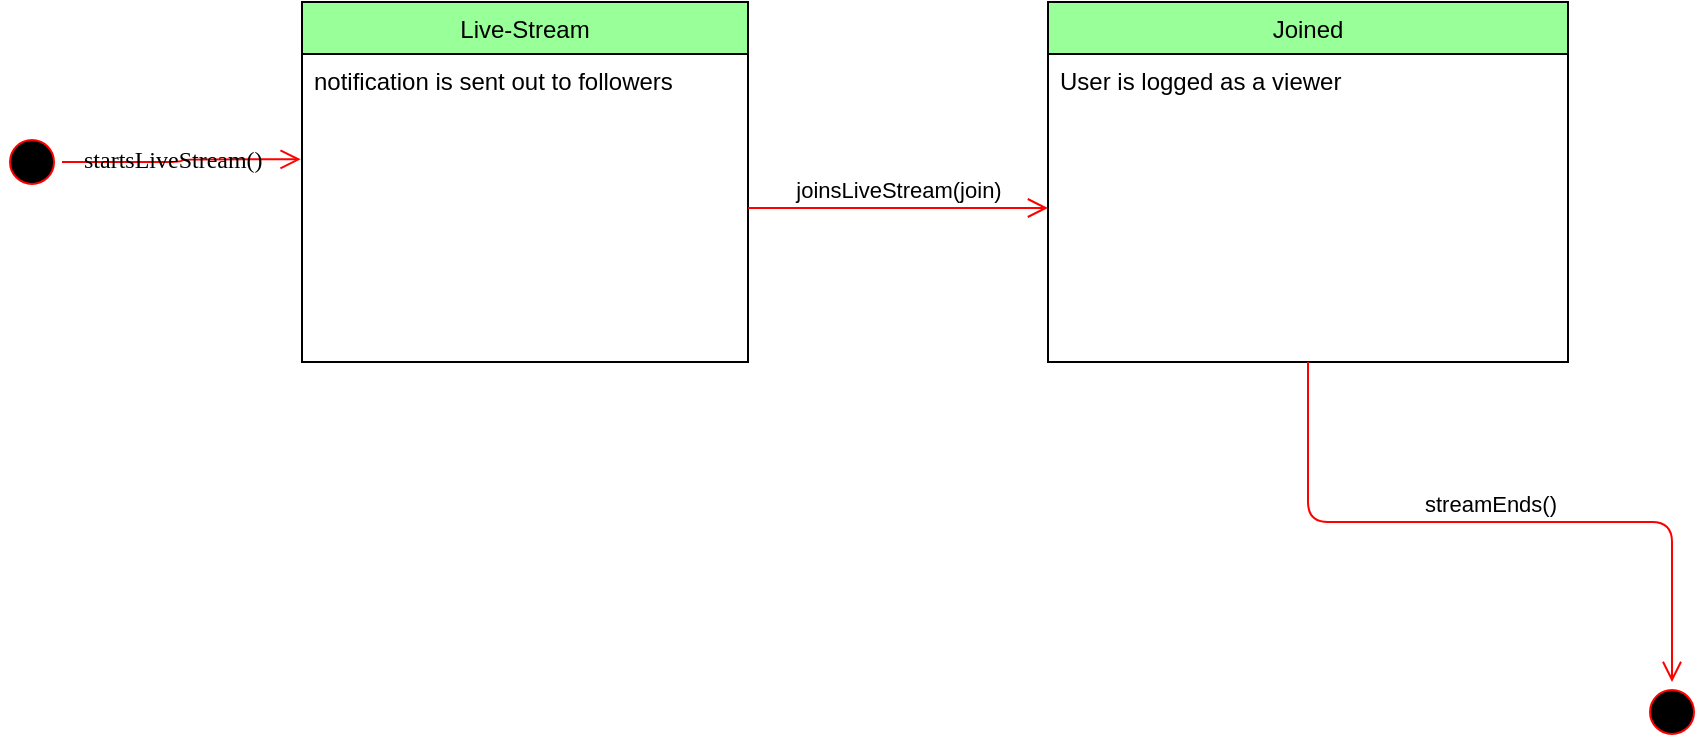 <mxfile version="13.9.9" type="device" pages="5"><diagram id="070ePnzncGTHMP16tDvd" name="Live-Stream"><mxGraphModel dx="1266" dy="586" grid="1" gridSize="10" guides="1" tooltips="1" connect="1" arrows="1" fold="1" page="1" pageScale="1" pageWidth="850" pageHeight="1100" math="0" shadow="0"><root><mxCell id="89NP8x6HdudPmfE9-sQ8-0"/><mxCell id="89NP8x6HdudPmfE9-sQ8-1" parent="89NP8x6HdudPmfE9-sQ8-0"/><mxCell id="89NP8x6HdudPmfE9-sQ8-2" value="" style="ellipse;html=1;shape=startState;fillColor=#000000;strokeColor=#ff0000;rounded=1;shadow=0;comic=0;labelBackgroundColor=none;fontFamily=Verdana;fontSize=12;fontColor=#000000;align=center;direction=south;" parent="89NP8x6HdudPmfE9-sQ8-1" vertex="1"><mxGeometry y="415" width="30" height="30" as="geometry"/></mxCell><mxCell id="89NP8x6HdudPmfE9-sQ8-3" value="startsLiveStream()" style="edgeStyle=orthogonalEdgeStyle;html=1;labelBackgroundColor=none;endArrow=open;endSize=8;strokeColor=#ff0000;fontFamily=Verdana;fontSize=12;align=left;entryX=-0.003;entryY=0.342;entryDx=0;entryDy=0;entryPerimeter=0;" parent="89NP8x6HdudPmfE9-sQ8-1" source="89NP8x6HdudPmfE9-sQ8-2" target="89NP8x6HdudPmfE9-sQ8-5" edge="1"><mxGeometry x="-0.858" y="1" relative="1" as="geometry"><mxPoint x="53" y="430" as="targetPoint"/><mxPoint as="offset"/></mxGeometry></mxCell><mxCell id="89NP8x6HdudPmfE9-sQ8-4" value="Live-Stream" style="swimlane;fontStyle=0;childLayout=stackLayout;horizontal=1;startSize=26;fillColor=#99FF99;horizontalStack=0;resizeParent=1;resizeParentMax=0;resizeLast=0;collapsible=1;marginBottom=0;" parent="89NP8x6HdudPmfE9-sQ8-1" vertex="1"><mxGeometry x="150" y="350" width="223" height="180" as="geometry"/></mxCell><mxCell id="89NP8x6HdudPmfE9-sQ8-5" value="notification is sent out to followers" style="text;strokeColor=none;fillColor=none;align=left;verticalAlign=top;spacingLeft=4;spacingRight=4;overflow=hidden;rotatable=0;points=[[0,0.5],[1,0.5]];portConstraint=eastwest;" parent="89NP8x6HdudPmfE9-sQ8-4" vertex="1"><mxGeometry y="26" width="223" height="154" as="geometry"/></mxCell><mxCell id="u6mUEp1nnGUJoas8uE72-1" value="Joined" style="swimlane;fontStyle=0;childLayout=stackLayout;horizontal=1;startSize=26;fillColor=#99FF99;horizontalStack=0;resizeParent=1;resizeParentMax=0;resizeLast=0;collapsible=1;marginBottom=0;" parent="89NP8x6HdudPmfE9-sQ8-1" vertex="1"><mxGeometry x="523" y="350" width="260" height="180" as="geometry"/></mxCell><mxCell id="u6mUEp1nnGUJoas8uE72-2" value="User is logged as a viewer" style="text;strokeColor=none;fillColor=none;align=left;verticalAlign=top;spacingLeft=4;spacingRight=4;overflow=hidden;rotatable=0;points=[[0,0.5],[1,0.5]];portConstraint=eastwest;" parent="u6mUEp1nnGUJoas8uE72-1" vertex="1"><mxGeometry y="26" width="260" height="154" as="geometry"/></mxCell><mxCell id="u6mUEp1nnGUJoas8uE72-5" value="joinsLiveStream(join)" style="edgeStyle=orthogonalEdgeStyle;html=1;verticalAlign=bottom;endArrow=open;endSize=8;strokeColor=#ff0000;exitX=1;exitY=0.5;exitDx=0;exitDy=0;entryX=0;entryY=0.5;entryDx=0;entryDy=0;" parent="89NP8x6HdudPmfE9-sQ8-1" source="89NP8x6HdudPmfE9-sQ8-5" target="u6mUEp1nnGUJoas8uE72-2" edge="1"><mxGeometry relative="1" as="geometry"><mxPoint x="463" y="490" as="targetPoint"/><mxPoint x="463" y="430" as="sourcePoint"/></mxGeometry></mxCell><mxCell id="u6mUEp1nnGUJoas8uE72-7" value="" style="ellipse;html=1;shape=startState;fillColor=#000000;strokeColor=#ff0000;rounded=1;shadow=0;comic=0;labelBackgroundColor=none;fontFamily=Verdana;fontSize=12;fontColor=#000000;align=center;direction=south;" parent="89NP8x6HdudPmfE9-sQ8-1" vertex="1"><mxGeometry x="820" y="690" width="30" height="30" as="geometry"/></mxCell><mxCell id="u6mUEp1nnGUJoas8uE72-8" value="streamEnds()" style="edgeStyle=orthogonalEdgeStyle;html=1;verticalAlign=bottom;endArrow=open;endSize=8;strokeColor=#ff0000;exitX=0.5;exitY=1;exitDx=0;exitDy=0;" parent="89NP8x6HdudPmfE9-sQ8-1" source="u6mUEp1nnGUJoas8uE72-1" target="u6mUEp1nnGUJoas8uE72-7" edge="1"><mxGeometry relative="1" as="geometry"><mxPoint x="833" y="700" as="targetPoint"/><mxPoint x="653" y="530" as="sourcePoint"/></mxGeometry></mxCell></root></mxGraphModel></diagram><diagram id="GFGObwibPDhyMRPMH681" name="Video"><mxGraphModel dx="1266" dy="586" grid="1" gridSize="10" guides="1" tooltips="1" connect="1" arrows="1" fold="1" page="1" pageScale="1" pageWidth="850" pageHeight="1100" math="0" shadow="0"><root><mxCell id="s-jVTxEjYyBUo4mlMaRj-0"/><mxCell id="s-jVTxEjYyBUo4mlMaRj-1" parent="s-jVTxEjYyBUo4mlMaRj-0"/><mxCell id="P-OOPFv2YpDK4xBI8dx5-0" value="" style="ellipse;html=1;shape=startState;fillColor=#000000;strokeColor=#ff0000;rounded=1;shadow=0;comic=0;labelBackgroundColor=none;fontFamily=Verdana;fontSize=12;fontColor=#000000;align=center;direction=south;" parent="s-jVTxEjYyBUo4mlMaRj-1" vertex="1"><mxGeometry x="170" y="385" width="30" height="30" as="geometry"/></mxCell><mxCell id="P-OOPFv2YpDK4xBI8dx5-1" value="viewVideo()" style="edgeStyle=orthogonalEdgeStyle;html=1;labelBackgroundColor=none;endArrow=open;endSize=8;strokeColor=#ff0000;fontFamily=Verdana;fontSize=12;align=left;entryX=-0.003;entryY=0.342;entryDx=0;entryDy=0;entryPerimeter=0;" parent="s-jVTxEjYyBUo4mlMaRj-1" source="P-OOPFv2YpDK4xBI8dx5-0" target="P-OOPFv2YpDK4xBI8dx5-3" edge="1"><mxGeometry x="-0.858" y="1" relative="1" as="geometry"><mxPoint x="280" y="400" as="targetPoint"/><mxPoint as="offset"/></mxGeometry></mxCell><mxCell id="P-OOPFv2YpDK4xBI8dx5-2" value="Video" style="swimlane;fontStyle=0;childLayout=stackLayout;horizontal=1;startSize=26;fillColor=#99FF99;horizontalStack=0;resizeParent=1;resizeParentMax=0;resizeLast=0;collapsible=1;marginBottom=0;" parent="s-jVTxEjYyBUo4mlMaRj-1" vertex="1"><mxGeometry x="340" y="320" width="260" height="180" as="geometry"/></mxCell><mxCell id="P-OOPFv2YpDK4xBI8dx5-3" value="Video begins to play" style="text;strokeColor=none;fillColor=none;align=left;verticalAlign=top;spacingLeft=4;spacingRight=4;overflow=hidden;rotatable=0;points=[[0,0.5],[1,0.5]];portConstraint=eastwest;" parent="P-OOPFv2YpDK4xBI8dx5-2" vertex="1"><mxGeometry y="26" width="260" height="154" as="geometry"/></mxCell><mxCell id="P-OOPFv2YpDK4xBI8dx5-4" value="Download" style="swimlane;fontStyle=0;childLayout=stackLayout;horizontal=1;startSize=26;fillColor=#99FF99;horizontalStack=0;resizeParent=1;resizeParentMax=0;resizeLast=0;collapsible=1;marginBottom=0;" parent="s-jVTxEjYyBUo4mlMaRj-1" vertex="1"><mxGeometry x="790" y="320" width="260" height="180" as="geometry"/></mxCell><mxCell id="P-OOPFv2YpDK4xBI8dx5-5" value="Video begins to download" style="text;strokeColor=none;fillColor=none;align=left;verticalAlign=top;spacingLeft=4;spacingRight=4;overflow=hidden;rotatable=0;points=[[0,0.5],[1,0.5]];portConstraint=eastwest;" parent="P-OOPFv2YpDK4xBI8dx5-4" vertex="1"><mxGeometry y="26" width="260" height="154" as="geometry"/></mxCell><mxCell id="P-OOPFv2YpDK4xBI8dx5-6" value="sendsDownloadRequest(download)" style="edgeStyle=orthogonalEdgeStyle;html=1;verticalAlign=bottom;endArrow=open;endSize=8;strokeColor=#ff0000;exitX=1;exitY=0.5;exitDx=0;exitDy=0;entryX=0;entryY=0.5;entryDx=0;entryDy=0;" parent="s-jVTxEjYyBUo4mlMaRj-1" source="P-OOPFv2YpDK4xBI8dx5-3" target="P-OOPFv2YpDK4xBI8dx5-5" edge="1"><mxGeometry relative="1" as="geometry"><mxPoint x="690" y="460" as="targetPoint"/><mxPoint x="690" y="400" as="sourcePoint"/></mxGeometry></mxCell><mxCell id="P-OOPFv2YpDK4xBI8dx5-8" value="" style="ellipse;html=1;shape=startState;fillColor=#000000;strokeColor=#ff0000;rounded=1;shadow=0;comic=0;labelBackgroundColor=none;fontFamily=Verdana;fontSize=12;fontColor=#000000;align=center;direction=south;" parent="s-jVTxEjYyBUo4mlMaRj-1" vertex="1"><mxGeometry x="1087" y="660" width="30" height="30" as="geometry"/></mxCell><mxCell id="P-OOPFv2YpDK4xBI8dx5-9" value="downloadCompletes()" style="edgeStyle=orthogonalEdgeStyle;html=1;verticalAlign=bottom;endArrow=open;endSize=8;strokeColor=#ff0000;exitX=0.5;exitY=1;exitDx=0;exitDy=0;" parent="s-jVTxEjYyBUo4mlMaRj-1" source="P-OOPFv2YpDK4xBI8dx5-4" target="P-OOPFv2YpDK4xBI8dx5-8" edge="1"><mxGeometry relative="1" as="geometry"><mxPoint x="1100" y="670" as="targetPoint"/><mxPoint x="920" y="500" as="sourcePoint"/></mxGeometry></mxCell></root></mxGraphModel></diagram><diagram id="pq0sbLtc9nv1gZV5lewN" name="User"><mxGraphModel dx="1266" dy="586" grid="1" gridSize="10" guides="1" tooltips="1" connect="1" arrows="1" fold="1" page="1" pageScale="1" pageWidth="850" pageHeight="1100" math="0" shadow="0"><root><mxCell id="0pVyST_HWeQM6HEz0GjU-0"/><mxCell id="0pVyST_HWeQM6HEz0GjU-1" parent="0pVyST_HWeQM6HEz0GjU-0"/><mxCell id="0pVyST_HWeQM6HEz0GjU-2" value="" style="ellipse;html=1;shape=startState;fillColor=#000000;strokeColor=#ff0000;rounded=1;shadow=0;comic=0;labelBackgroundColor=none;fontFamily=Verdana;fontSize=12;fontColor=#000000;align=center;direction=south;" parent="0pVyST_HWeQM6HEz0GjU-1" vertex="1"><mxGeometry x="170" y="385" width="30" height="30" as="geometry"/></mxCell><mxCell id="0pVyST_HWeQM6HEz0GjU-3" value="createTweet" style="edgeStyle=orthogonalEdgeStyle;html=1;labelBackgroundColor=none;endArrow=open;endSize=8;strokeColor=#ff0000;fontFamily=Verdana;fontSize=12;align=left;entryX=-0.003;entryY=0.342;entryDx=0;entryDy=0;entryPerimeter=0;" parent="0pVyST_HWeQM6HEz0GjU-1" source="0pVyST_HWeQM6HEz0GjU-2" edge="1"><mxGeometry x="-0.858" y="1" relative="1" as="geometry"><mxPoint x="339.22" y="398.668" as="targetPoint"/><mxPoint as="offset"/></mxGeometry></mxCell><mxCell id="0pVyST_HWeQM6HEz0GjU-4" value="Edit Tweet" style="swimlane;fontStyle=0;childLayout=stackLayout;horizontal=1;startSize=26;fillColor=#99FF99;horizontalStack=0;resizeParent=1;resizeParentMax=0;resizeLast=0;collapsible=1;marginBottom=0;" parent="0pVyST_HWeQM6HEz0GjU-1" vertex="1"><mxGeometry x="340" y="320" width="260" height="180" as="geometry"/></mxCell><mxCell id="0pVyST_HWeQM6HEz0GjU-6" value="Post" style="swimlane;fontStyle=0;childLayout=stackLayout;horizontal=1;startSize=26;fillColor=#99FF99;horizontalStack=0;resizeParent=1;resizeParentMax=0;resizeLast=0;collapsible=1;marginBottom=0;" parent="0pVyST_HWeQM6HEz0GjU-1" vertex="1"><mxGeometry x="790" y="320" width="260" height="180" as="geometry"/></mxCell><mxCell id="0pVyST_HWeQM6HEz0GjU-7" value="do / send notification to subscribers" style="text;strokeColor=none;fillColor=none;align=left;verticalAlign=top;spacingLeft=4;spacingRight=4;overflow=hidden;rotatable=0;points=[[0,0.5],[1,0.5]];portConstraint=eastwest;" parent="0pVyST_HWeQM6HEz0GjU-6" vertex="1"><mxGeometry y="26" width="260" height="154" as="geometry"/></mxCell><mxCell id="0pVyST_HWeQM6HEz0GjU-8" value="postTweet(post)" style="edgeStyle=orthogonalEdgeStyle;html=1;verticalAlign=bottom;endArrow=open;endSize=8;strokeColor=#ff0000;exitX=1;exitY=0.5;exitDx=0;exitDy=0;entryX=0;entryY=0.5;entryDx=0;entryDy=0;" parent="0pVyST_HWeQM6HEz0GjU-1" target="0pVyST_HWeQM6HEz0GjU-7" edge="1"><mxGeometry relative="1" as="geometry"><mxPoint x="690" y="460" as="targetPoint"/><mxPoint x="600" y="423" as="sourcePoint"/></mxGeometry></mxCell><mxCell id="0pVyST_HWeQM6HEz0GjU-10" value="" style="ellipse;html=1;shape=startState;fillColor=#000000;strokeColor=#ff0000;rounded=1;shadow=0;comic=0;labelBackgroundColor=none;fontFamily=Verdana;fontSize=12;fontColor=#000000;align=center;direction=south;" parent="0pVyST_HWeQM6HEz0GjU-1" vertex="1"><mxGeometry x="1087" y="660" width="30" height="30" as="geometry"/></mxCell><mxCell id="0pVyST_HWeQM6HEz0GjU-11" value="delete()" style="edgeStyle=orthogonalEdgeStyle;html=1;verticalAlign=bottom;endArrow=open;endSize=8;strokeColor=#ff0000;exitX=0.5;exitY=1;exitDx=0;exitDy=0;" parent="0pVyST_HWeQM6HEz0GjU-1" source="0pVyST_HWeQM6HEz0GjU-6" target="0pVyST_HWeQM6HEz0GjU-10" edge="1"><mxGeometry relative="1" as="geometry"><mxPoint x="1100" y="670" as="targetPoint"/><mxPoint x="920" y="500" as="sourcePoint"/></mxGeometry></mxCell><mxCell id="B9VlgL3GOD9jK0U6XcOY-1" value="entry/ post tweet button is activated" style="text;html=1;align=center;verticalAlign=middle;resizable=0;points=[];autosize=1;" parent="0pVyST_HWeQM6HEz0GjU-1" vertex="1"><mxGeometry x="339" y="360" width="200" height="20" as="geometry"/></mxCell><mxCell id="DjcztV96Krm9glGpOczC-0" value="editTweet()" style="edgeStyle=orthogonalEdgeStyle;html=1;labelBackgroundColor=none;endArrow=open;endSize=8;strokeColor=#ff0000;fontFamily=Verdana;fontSize=12;align=left;entryX=0.5;entryY=0;entryDx=0;entryDy=0;exitX=0.5;exitY=0;exitDx=0;exitDy=0;" parent="0pVyST_HWeQM6HEz0GjU-1" edge="1"><mxGeometry x="0.102" relative="1" as="geometry"><mxPoint x="920" y="320" as="sourcePoint"/><mxPoint x="510" y="320" as="targetPoint"/><mxPoint as="offset"/><Array as="points"><mxPoint x="920" y="280"/><mxPoint x="510" y="280"/></Array></mxGeometry></mxCell></root></mxGraphModel></diagram><diagram id="gqP0x0dzvdLeKJzqmbBH" name="Community"><mxGraphModel dx="1266" dy="586" grid="1" gridSize="10" guides="1" tooltips="1" connect="1" arrows="1" fold="1" page="1" pageScale="1" pageWidth="850" pageHeight="1100" math="0" shadow="0"><root><mxCell id="86xYh9zQD_sjpVRJVKn9-0"/><mxCell id="86xYh9zQD_sjpVRJVKn9-1" parent="86xYh9zQD_sjpVRJVKn9-0"/><mxCell id="Yo7rhxA_V2wa28UqlfH6-0" value="" style="ellipse;html=1;shape=startState;fillColor=#000000;strokeColor=#ff0000;rounded=1;shadow=0;comic=0;labelBackgroundColor=none;fontFamily=Verdana;fontSize=12;fontColor=#000000;align=center;direction=south;" vertex="1" parent="86xYh9zQD_sjpVRJVKn9-1"><mxGeometry x="70" y="380" width="30" height="30" as="geometry"/></mxCell><mxCell id="Yo7rhxA_V2wa28UqlfH6-1" value="joinCommunity(community)" style="edgeStyle=orthogonalEdgeStyle;html=1;labelBackgroundColor=none;endArrow=open;endSize=8;strokeColor=#ff0000;fontFamily=Verdana;fontSize=12;align=left;entryX=-0.003;entryY=0.342;entryDx=0;entryDy=0;entryPerimeter=0;" edge="1" parent="86xYh9zQD_sjpVRJVKn9-1" source="Yo7rhxA_V2wa28UqlfH6-0"><mxGeometry x="-0.858" y="1" relative="1" as="geometry"><mxPoint x="339.22" y="398.668" as="targetPoint"/><mxPoint as="offset"/></mxGeometry></mxCell><mxCell id="Yo7rhxA_V2wa28UqlfH6-2" value="Joined Community" style="swimlane;fontStyle=0;childLayout=stackLayout;horizontal=1;startSize=26;fillColor=#99FF99;horizontalStack=0;resizeParent=1;resizeParentMax=0;resizeLast=0;collapsible=1;marginBottom=0;" vertex="1" parent="86xYh9zQD_sjpVRJVKn9-1"><mxGeometry x="340" y="320" width="260" height="180" as="geometry"/></mxCell><mxCell id="Yo7rhxA_V2wa28UqlfH6-3" value="Post Tweets" style="swimlane;fontStyle=0;childLayout=stackLayout;horizontal=1;startSize=26;fillColor=#99FF99;horizontalStack=0;resizeParent=1;resizeParentMax=0;resizeLast=0;collapsible=1;marginBottom=0;" vertex="1" parent="86xYh9zQD_sjpVRJVKn9-1"><mxGeometry x="790" y="320" width="260" height="180" as="geometry"/></mxCell><mxCell id="Yo7rhxA_V2wa28UqlfH6-4" value="send notification to community followers" style="text;strokeColor=none;fillColor=none;align=left;verticalAlign=top;spacingLeft=4;spacingRight=4;overflow=hidden;rotatable=0;points=[[0,0.5],[1,0.5]];portConstraint=eastwest;" vertex="1" parent="Yo7rhxA_V2wa28UqlfH6-3"><mxGeometry y="26" width="260" height="154" as="geometry"/></mxCell><mxCell id="Yo7rhxA_V2wa28UqlfH6-5" value="postTweet(post)" style="edgeStyle=orthogonalEdgeStyle;html=1;verticalAlign=bottom;endArrow=open;endSize=8;strokeColor=#ff0000;exitX=1;exitY=0.5;exitDx=0;exitDy=0;entryX=0;entryY=0.5;entryDx=0;entryDy=0;" edge="1" parent="86xYh9zQD_sjpVRJVKn9-1" target="Yo7rhxA_V2wa28UqlfH6-4"><mxGeometry relative="1" as="geometry"><mxPoint x="690" y="460" as="targetPoint"/><mxPoint x="600" y="423" as="sourcePoint"/></mxGeometry></mxCell><mxCell id="Yo7rhxA_V2wa28UqlfH6-7" value="" style="ellipse;html=1;shape=startState;fillColor=#000000;strokeColor=#ff0000;rounded=1;shadow=0;comic=0;labelBackgroundColor=none;fontFamily=Verdana;fontSize=12;fontColor=#000000;align=center;direction=south;" vertex="1" parent="86xYh9zQD_sjpVRJVKn9-1"><mxGeometry x="1087" y="660" width="30" height="30" as="geometry"/></mxCell><mxCell id="Yo7rhxA_V2wa28UqlfH6-8" value="getTweet()" style="edgeStyle=orthogonalEdgeStyle;html=1;verticalAlign=bottom;endArrow=open;endSize=8;strokeColor=#ff0000;exitX=0.5;exitY=1;exitDx=0;exitDy=0;" edge="1" parent="86xYh9zQD_sjpVRJVKn9-1" source="Yo7rhxA_V2wa28UqlfH6-3" target="Yo7rhxA_V2wa28UqlfH6-7"><mxGeometry relative="1" as="geometry"><mxPoint x="1100" y="670" as="targetPoint"/><mxPoint x="920" y="500" as="sourcePoint"/></mxGeometry></mxCell><mxCell id="Yo7rhxA_V2wa28UqlfH6-9" value="Joined button is activated" style="text;html=1;align=center;verticalAlign=middle;resizable=0;points=[];autosize=1;" vertex="1" parent="86xYh9zQD_sjpVRJVKn9-1"><mxGeometry x="364" y="360" width="150" height="20" as="geometry"/></mxCell></root></mxGraphModel></diagram><diagram id="QpKNuNAhGAM8PIfbHPMp" name="Profile"><mxGraphModel dx="1266" dy="586" grid="1" gridSize="10" guides="1" tooltips="1" connect="1" arrows="1" fold="1" page="1" pageScale="1" pageWidth="850" pageHeight="1100" math="0" shadow="0"><root><mxCell id="MruJh30Su2mO62FjSbMm-0"/><mxCell id="MruJh30Su2mO62FjSbMm-1" parent="MruJh30Su2mO62FjSbMm-0"/><mxCell id="MruJh30Su2mO62FjSbMm-2" value="" style="ellipse;html=1;shape=startState;fillColor=#000000;strokeColor=#ff0000;rounded=1;shadow=0;comic=0;labelBackgroundColor=none;fontFamily=Verdana;fontSize=12;fontColor=#000000;align=center;direction=south;" vertex="1" parent="MruJh30Su2mO62FjSbMm-1"><mxGeometry x="170" y="385" width="30" height="30" as="geometry"/></mxCell><mxCell id="MruJh30Su2mO62FjSbMm-3" value="editProfile(edit)" style="edgeStyle=orthogonalEdgeStyle;html=1;labelBackgroundColor=none;endArrow=open;endSize=8;strokeColor=#ff0000;fontFamily=Verdana;fontSize=12;align=left;entryX=-0.003;entryY=0.342;entryDx=0;entryDy=0;entryPerimeter=0;" edge="1" parent="MruJh30Su2mO62FjSbMm-1" source="MruJh30Su2mO62FjSbMm-2"><mxGeometry x="-0.858" y="1" relative="1" as="geometry"><mxPoint x="339.22" y="398.668" as="targetPoint"/><mxPoint as="offset"/></mxGeometry></mxCell><mxCell id="MruJh30Su2mO62FjSbMm-4" value="Editing Mode" style="swimlane;fontStyle=0;childLayout=stackLayout;horizontal=1;startSize=26;fillColor=#99FF99;horizontalStack=0;resizeParent=1;resizeParentMax=0;resizeLast=0;collapsible=1;marginBottom=0;" vertex="1" parent="MruJh30Su2mO62FjSbMm-1"><mxGeometry x="340" y="320" width="260" height="180" as="geometry"/></mxCell><mxCell id="MruJh30Su2mO62FjSbMm-5" value="Save" style="swimlane;fontStyle=0;childLayout=stackLayout;horizontal=1;startSize=26;fillColor=#99FF99;horizontalStack=0;resizeParent=1;resizeParentMax=0;resizeLast=0;collapsible=1;marginBottom=0;" vertex="1" parent="MruJh30Su2mO62FjSbMm-1"><mxGeometry x="790" y="320" width="260" height="180" as="geometry"/></mxCell><mxCell id="MruJh30Su2mO62FjSbMm-6" value="Confirm changes made" style="text;strokeColor=none;fillColor=none;align=left;verticalAlign=top;spacingLeft=4;spacingRight=4;overflow=hidden;rotatable=0;points=[[0,0.5],[1,0.5]];portConstraint=eastwest;" vertex="1" parent="MruJh30Su2mO62FjSbMm-5"><mxGeometry y="26" width="260" height="154" as="geometry"/></mxCell><mxCell id="MruJh30Su2mO62FjSbMm-7" value="saveChanges(save)" style="edgeStyle=orthogonalEdgeStyle;html=1;verticalAlign=bottom;endArrow=open;endSize=8;strokeColor=#ff0000;exitX=1;exitY=0.5;exitDx=0;exitDy=0;entryX=0;entryY=0.5;entryDx=0;entryDy=0;" edge="1" parent="MruJh30Su2mO62FjSbMm-1" target="MruJh30Su2mO62FjSbMm-6"><mxGeometry relative="1" as="geometry"><mxPoint x="690" y="460" as="targetPoint"/><mxPoint x="600" y="423" as="sourcePoint"/></mxGeometry></mxCell><mxCell id="MruJh30Su2mO62FjSbMm-9" value="" style="ellipse;html=1;shape=startState;fillColor=#000000;strokeColor=#ff0000;rounded=1;shadow=0;comic=0;labelBackgroundColor=none;fontFamily=Verdana;fontSize=12;fontColor=#000000;align=center;direction=south;" vertex="1" parent="MruJh30Su2mO62FjSbMm-1"><mxGeometry x="1087" y="660" width="30" height="30" as="geometry"/></mxCell><mxCell id="MruJh30Su2mO62FjSbMm-10" value="profileCustomized()" style="edgeStyle=orthogonalEdgeStyle;html=1;verticalAlign=bottom;endArrow=open;endSize=8;strokeColor=#ff0000;exitX=0.5;exitY=1;exitDx=0;exitDy=0;" edge="1" parent="MruJh30Su2mO62FjSbMm-1" source="MruJh30Su2mO62FjSbMm-5" target="MruJh30Su2mO62FjSbMm-9"><mxGeometry relative="1" as="geometry"><mxPoint x="1100" y="670" as="targetPoint"/><mxPoint x="920" y="500" as="sourcePoint"/></mxGeometry></mxCell><mxCell id="MruJh30Su2mO62FjSbMm-11" value="Edit profile" style="text;html=1;align=center;verticalAlign=middle;resizable=0;points=[];autosize=1;" vertex="1" parent="MruJh30Su2mO62FjSbMm-1"><mxGeometry x="404" y="360" width="70" height="20" as="geometry"/></mxCell><mxCell id="MruJh30Su2mO62FjSbMm-12" value="editProfile(edit)" style="edgeStyle=orthogonalEdgeStyle;html=1;labelBackgroundColor=none;endArrow=open;endSize=8;strokeColor=#ff0000;fontFamily=Verdana;fontSize=12;align=left;entryX=0.5;entryY=0;entryDx=0;entryDy=0;exitX=0.5;exitY=0;exitDx=0;exitDy=0;" edge="1" parent="MruJh30Su2mO62FjSbMm-1"><mxGeometry x="0.102" relative="1" as="geometry"><mxPoint x="920" y="320" as="sourcePoint"/><mxPoint x="510" y="320" as="targetPoint"/><mxPoint as="offset"/><Array as="points"><mxPoint x="920" y="280"/><mxPoint x="510" y="280"/></Array></mxGeometry></mxCell></root></mxGraphModel></diagram></mxfile>